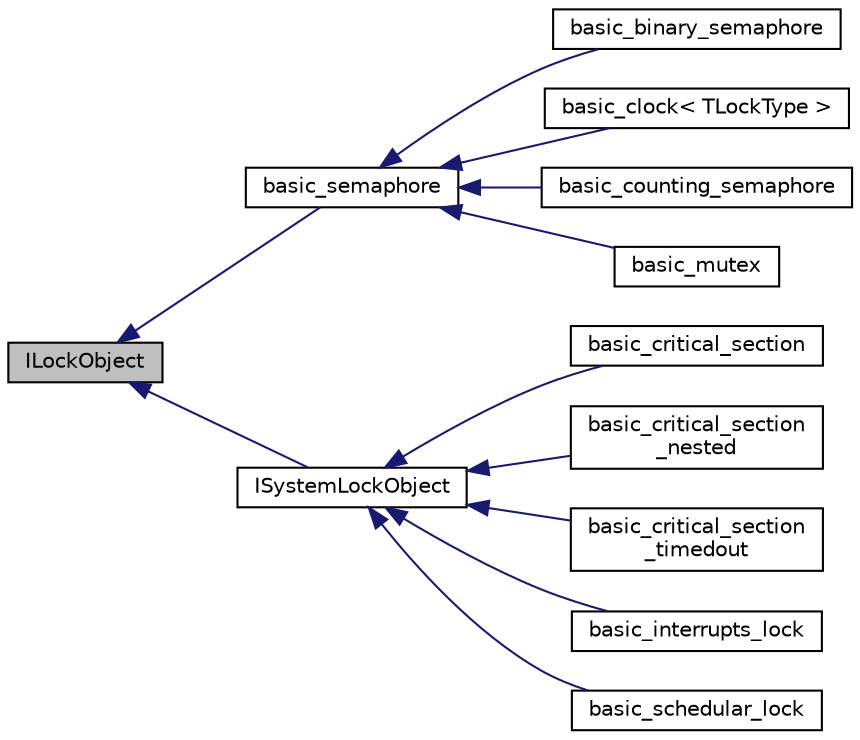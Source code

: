 digraph "ILockObject"
{
 // LATEX_PDF_SIZE
  edge [fontname="Helvetica",fontsize="10",labelfontname="Helvetica",labelfontsize="10"];
  node [fontname="Helvetica",fontsize="10",shape=record];
  rankdir="LR";
  Node1 [label="ILockObject",height=0.2,width=0.4,color="black", fillcolor="grey75", style="filled", fontcolor="black",tooltip=" "];
  Node1 -> Node2 [dir="back",color="midnightblue",fontsize="10",style="solid",fontname="Helvetica"];
  Node2 [label="basic_semaphore",height=0.2,width=0.4,color="black", fillcolor="white", style="filled",URL="$classbasic__semaphore.html",tooltip=" "];
  Node2 -> Node3 [dir="back",color="midnightblue",fontsize="10",style="solid",fontname="Helvetica"];
  Node3 [label="basic_binary_semaphore",height=0.2,width=0.4,color="black", fillcolor="white", style="filled",URL="$classbasic__binary__semaphore.html",tooltip=" "];
  Node2 -> Node4 [dir="back",color="midnightblue",fontsize="10",style="solid",fontname="Helvetica"];
  Node4 [label="basic_clock\< TLockType \>",height=0.2,width=0.4,color="black", fillcolor="white", style="filled",URL="$classbasic__clock.html",tooltip=" "];
  Node2 -> Node5 [dir="back",color="midnightblue",fontsize="10",style="solid",fontname="Helvetica"];
  Node5 [label="basic_counting_semaphore",height=0.2,width=0.4,color="black", fillcolor="white", style="filled",URL="$classbasic__counting__semaphore.html",tooltip=" "];
  Node2 -> Node6 [dir="back",color="midnightblue",fontsize="10",style="solid",fontname="Helvetica"];
  Node6 [label="basic_mutex",height=0.2,width=0.4,color="black", fillcolor="white", style="filled",URL="$classbasic__mutex.html",tooltip=" "];
  Node1 -> Node7 [dir="back",color="midnightblue",fontsize="10",style="solid",fontname="Helvetica"];
  Node7 [label="ISystemLockObject",height=0.2,width=0.4,color="black", fillcolor="white", style="filled",URL="$class_i_system_lock_object.html",tooltip=" "];
  Node7 -> Node8 [dir="back",color="midnightblue",fontsize="10",style="solid",fontname="Helvetica"];
  Node8 [label="basic_critical_section",height=0.2,width=0.4,color="black", fillcolor="white", style="filled",URL="$classbasic__critical__section.html",tooltip=" "];
  Node7 -> Node9 [dir="back",color="midnightblue",fontsize="10",style="solid",fontname="Helvetica"];
  Node9 [label="basic_critical_section\l_nested",height=0.2,width=0.4,color="black", fillcolor="white", style="filled",URL="$classbasic__critical__section__nested.html",tooltip=" "];
  Node7 -> Node10 [dir="back",color="midnightblue",fontsize="10",style="solid",fontname="Helvetica"];
  Node10 [label="basic_critical_section\l_timedout",height=0.2,width=0.4,color="black", fillcolor="white", style="filled",URL="$classbasic__critical__section__timedout.html",tooltip=" "];
  Node7 -> Node11 [dir="back",color="midnightblue",fontsize="10",style="solid",fontname="Helvetica"];
  Node11 [label="basic_interrupts_lock",height=0.2,width=0.4,color="black", fillcolor="white", style="filled",URL="$classbasic__interrupts__lock.html",tooltip=" "];
  Node7 -> Node12 [dir="back",color="midnightblue",fontsize="10",style="solid",fontname="Helvetica"];
  Node12 [label="basic_schedular_lock",height=0.2,width=0.4,color="black", fillcolor="white", style="filled",URL="$classbasic__schedular__lock.html",tooltip=" "];
}
